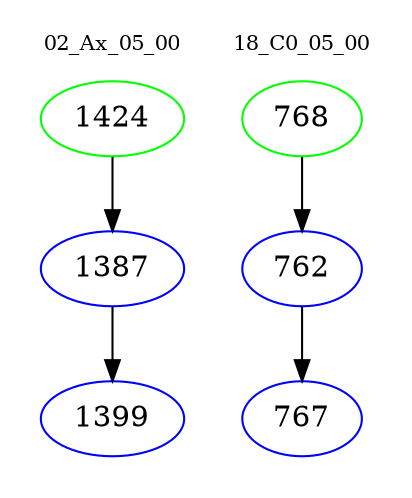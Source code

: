 digraph{
subgraph cluster_0 {
color = white
label = "02_Ax_05_00";
fontsize=10;
T0_1424 [label="1424", color="green"]
T0_1424 -> T0_1387 [color="black"]
T0_1387 [label="1387", color="blue"]
T0_1387 -> T0_1399 [color="black"]
T0_1399 [label="1399", color="blue"]
}
subgraph cluster_1 {
color = white
label = "18_C0_05_00";
fontsize=10;
T1_768 [label="768", color="green"]
T1_768 -> T1_762 [color="black"]
T1_762 [label="762", color="blue"]
T1_762 -> T1_767 [color="black"]
T1_767 [label="767", color="blue"]
}
}
